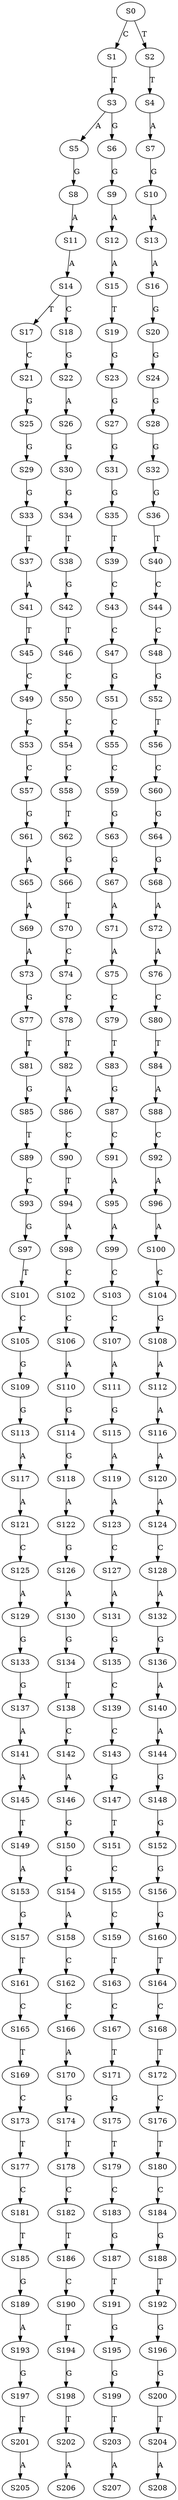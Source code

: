 strict digraph  {
	S0 -> S1 [ label = C ];
	S0 -> S2 [ label = T ];
	S1 -> S3 [ label = T ];
	S2 -> S4 [ label = T ];
	S3 -> S5 [ label = A ];
	S3 -> S6 [ label = G ];
	S4 -> S7 [ label = A ];
	S5 -> S8 [ label = G ];
	S6 -> S9 [ label = G ];
	S7 -> S10 [ label = G ];
	S8 -> S11 [ label = A ];
	S9 -> S12 [ label = A ];
	S10 -> S13 [ label = A ];
	S11 -> S14 [ label = A ];
	S12 -> S15 [ label = A ];
	S13 -> S16 [ label = A ];
	S14 -> S17 [ label = T ];
	S14 -> S18 [ label = C ];
	S15 -> S19 [ label = T ];
	S16 -> S20 [ label = G ];
	S17 -> S21 [ label = C ];
	S18 -> S22 [ label = G ];
	S19 -> S23 [ label = G ];
	S20 -> S24 [ label = G ];
	S21 -> S25 [ label = G ];
	S22 -> S26 [ label = A ];
	S23 -> S27 [ label = G ];
	S24 -> S28 [ label = G ];
	S25 -> S29 [ label = G ];
	S26 -> S30 [ label = G ];
	S27 -> S31 [ label = G ];
	S28 -> S32 [ label = G ];
	S29 -> S33 [ label = G ];
	S30 -> S34 [ label = G ];
	S31 -> S35 [ label = G ];
	S32 -> S36 [ label = G ];
	S33 -> S37 [ label = T ];
	S34 -> S38 [ label = T ];
	S35 -> S39 [ label = T ];
	S36 -> S40 [ label = T ];
	S37 -> S41 [ label = A ];
	S38 -> S42 [ label = G ];
	S39 -> S43 [ label = C ];
	S40 -> S44 [ label = C ];
	S41 -> S45 [ label = T ];
	S42 -> S46 [ label = T ];
	S43 -> S47 [ label = C ];
	S44 -> S48 [ label = C ];
	S45 -> S49 [ label = C ];
	S46 -> S50 [ label = C ];
	S47 -> S51 [ label = G ];
	S48 -> S52 [ label = G ];
	S49 -> S53 [ label = C ];
	S50 -> S54 [ label = C ];
	S51 -> S55 [ label = C ];
	S52 -> S56 [ label = T ];
	S53 -> S57 [ label = C ];
	S54 -> S58 [ label = C ];
	S55 -> S59 [ label = C ];
	S56 -> S60 [ label = C ];
	S57 -> S61 [ label = G ];
	S58 -> S62 [ label = T ];
	S59 -> S63 [ label = G ];
	S60 -> S64 [ label = G ];
	S61 -> S65 [ label = A ];
	S62 -> S66 [ label = G ];
	S63 -> S67 [ label = G ];
	S64 -> S68 [ label = G ];
	S65 -> S69 [ label = A ];
	S66 -> S70 [ label = T ];
	S67 -> S71 [ label = A ];
	S68 -> S72 [ label = A ];
	S69 -> S73 [ label = A ];
	S70 -> S74 [ label = C ];
	S71 -> S75 [ label = A ];
	S72 -> S76 [ label = A ];
	S73 -> S77 [ label = G ];
	S74 -> S78 [ label = C ];
	S75 -> S79 [ label = C ];
	S76 -> S80 [ label = C ];
	S77 -> S81 [ label = T ];
	S78 -> S82 [ label = T ];
	S79 -> S83 [ label = T ];
	S80 -> S84 [ label = T ];
	S81 -> S85 [ label = G ];
	S82 -> S86 [ label = A ];
	S83 -> S87 [ label = G ];
	S84 -> S88 [ label = A ];
	S85 -> S89 [ label = T ];
	S86 -> S90 [ label = C ];
	S87 -> S91 [ label = C ];
	S88 -> S92 [ label = C ];
	S89 -> S93 [ label = C ];
	S90 -> S94 [ label = T ];
	S91 -> S95 [ label = A ];
	S92 -> S96 [ label = A ];
	S93 -> S97 [ label = G ];
	S94 -> S98 [ label = A ];
	S95 -> S99 [ label = A ];
	S96 -> S100 [ label = A ];
	S97 -> S101 [ label = T ];
	S98 -> S102 [ label = C ];
	S99 -> S103 [ label = C ];
	S100 -> S104 [ label = C ];
	S101 -> S105 [ label = C ];
	S102 -> S106 [ label = C ];
	S103 -> S107 [ label = C ];
	S104 -> S108 [ label = G ];
	S105 -> S109 [ label = G ];
	S106 -> S110 [ label = A ];
	S107 -> S111 [ label = A ];
	S108 -> S112 [ label = A ];
	S109 -> S113 [ label = G ];
	S110 -> S114 [ label = G ];
	S111 -> S115 [ label = G ];
	S112 -> S116 [ label = A ];
	S113 -> S117 [ label = A ];
	S114 -> S118 [ label = G ];
	S115 -> S119 [ label = A ];
	S116 -> S120 [ label = A ];
	S117 -> S121 [ label = A ];
	S118 -> S122 [ label = A ];
	S119 -> S123 [ label = A ];
	S120 -> S124 [ label = A ];
	S121 -> S125 [ label = C ];
	S122 -> S126 [ label = G ];
	S123 -> S127 [ label = C ];
	S124 -> S128 [ label = C ];
	S125 -> S129 [ label = A ];
	S126 -> S130 [ label = A ];
	S127 -> S131 [ label = A ];
	S128 -> S132 [ label = A ];
	S129 -> S133 [ label = G ];
	S130 -> S134 [ label = G ];
	S131 -> S135 [ label = G ];
	S132 -> S136 [ label = G ];
	S133 -> S137 [ label = G ];
	S134 -> S138 [ label = T ];
	S135 -> S139 [ label = C ];
	S136 -> S140 [ label = A ];
	S137 -> S141 [ label = A ];
	S138 -> S142 [ label = C ];
	S139 -> S143 [ label = C ];
	S140 -> S144 [ label = A ];
	S141 -> S145 [ label = A ];
	S142 -> S146 [ label = A ];
	S143 -> S147 [ label = G ];
	S144 -> S148 [ label = G ];
	S145 -> S149 [ label = T ];
	S146 -> S150 [ label = G ];
	S147 -> S151 [ label = T ];
	S148 -> S152 [ label = G ];
	S149 -> S153 [ label = A ];
	S150 -> S154 [ label = G ];
	S151 -> S155 [ label = C ];
	S152 -> S156 [ label = G ];
	S153 -> S157 [ label = G ];
	S154 -> S158 [ label = A ];
	S155 -> S159 [ label = C ];
	S156 -> S160 [ label = G ];
	S157 -> S161 [ label = T ];
	S158 -> S162 [ label = C ];
	S159 -> S163 [ label = T ];
	S160 -> S164 [ label = T ];
	S161 -> S165 [ label = C ];
	S162 -> S166 [ label = C ];
	S163 -> S167 [ label = C ];
	S164 -> S168 [ label = C ];
	S165 -> S169 [ label = T ];
	S166 -> S170 [ label = A ];
	S167 -> S171 [ label = T ];
	S168 -> S172 [ label = T ];
	S169 -> S173 [ label = C ];
	S170 -> S174 [ label = G ];
	S171 -> S175 [ label = G ];
	S172 -> S176 [ label = C ];
	S173 -> S177 [ label = T ];
	S174 -> S178 [ label = T ];
	S175 -> S179 [ label = T ];
	S176 -> S180 [ label = T ];
	S177 -> S181 [ label = C ];
	S178 -> S182 [ label = C ];
	S179 -> S183 [ label = C ];
	S180 -> S184 [ label = C ];
	S181 -> S185 [ label = T ];
	S182 -> S186 [ label = T ];
	S183 -> S187 [ label = G ];
	S184 -> S188 [ label = G ];
	S185 -> S189 [ label = G ];
	S186 -> S190 [ label = C ];
	S187 -> S191 [ label = T ];
	S188 -> S192 [ label = T ];
	S189 -> S193 [ label = A ];
	S190 -> S194 [ label = T ];
	S191 -> S195 [ label = G ];
	S192 -> S196 [ label = G ];
	S193 -> S197 [ label = G ];
	S194 -> S198 [ label = G ];
	S195 -> S199 [ label = G ];
	S196 -> S200 [ label = G ];
	S197 -> S201 [ label = T ];
	S198 -> S202 [ label = T ];
	S199 -> S203 [ label = T ];
	S200 -> S204 [ label = T ];
	S201 -> S205 [ label = A ];
	S202 -> S206 [ label = A ];
	S203 -> S207 [ label = A ];
	S204 -> S208 [ label = A ];
}
